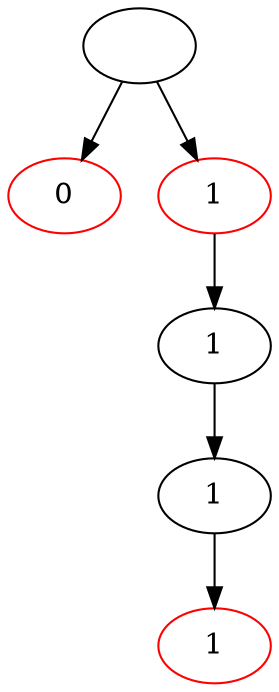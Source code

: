 digraph TrieInsert {
"0x55da07cdc5c0" [label=" "] 
"0x55da07cdcae0" [label="0"] [color=red]
"0x55da07cdc5c0" -> {"0x55da07cdcae0"}
"0x55da07cdc830" [label="1"] [color=red]
"0x55da07cdc5c0" -> {"0x55da07cdc830"}
"0x55da07cdcec0" [label="1"] 
"0x55da07cdc830" -> {"0x55da07cdcec0"}
"0x55da07cddb40" [label="1"] 
"0x55da07cdcec0" -> {"0x55da07cddb40"}
"0x55da07cdddb0" [label="1"] [color=red]
"0x55da07cddb40" -> {"0x55da07cdddb0"}
}
